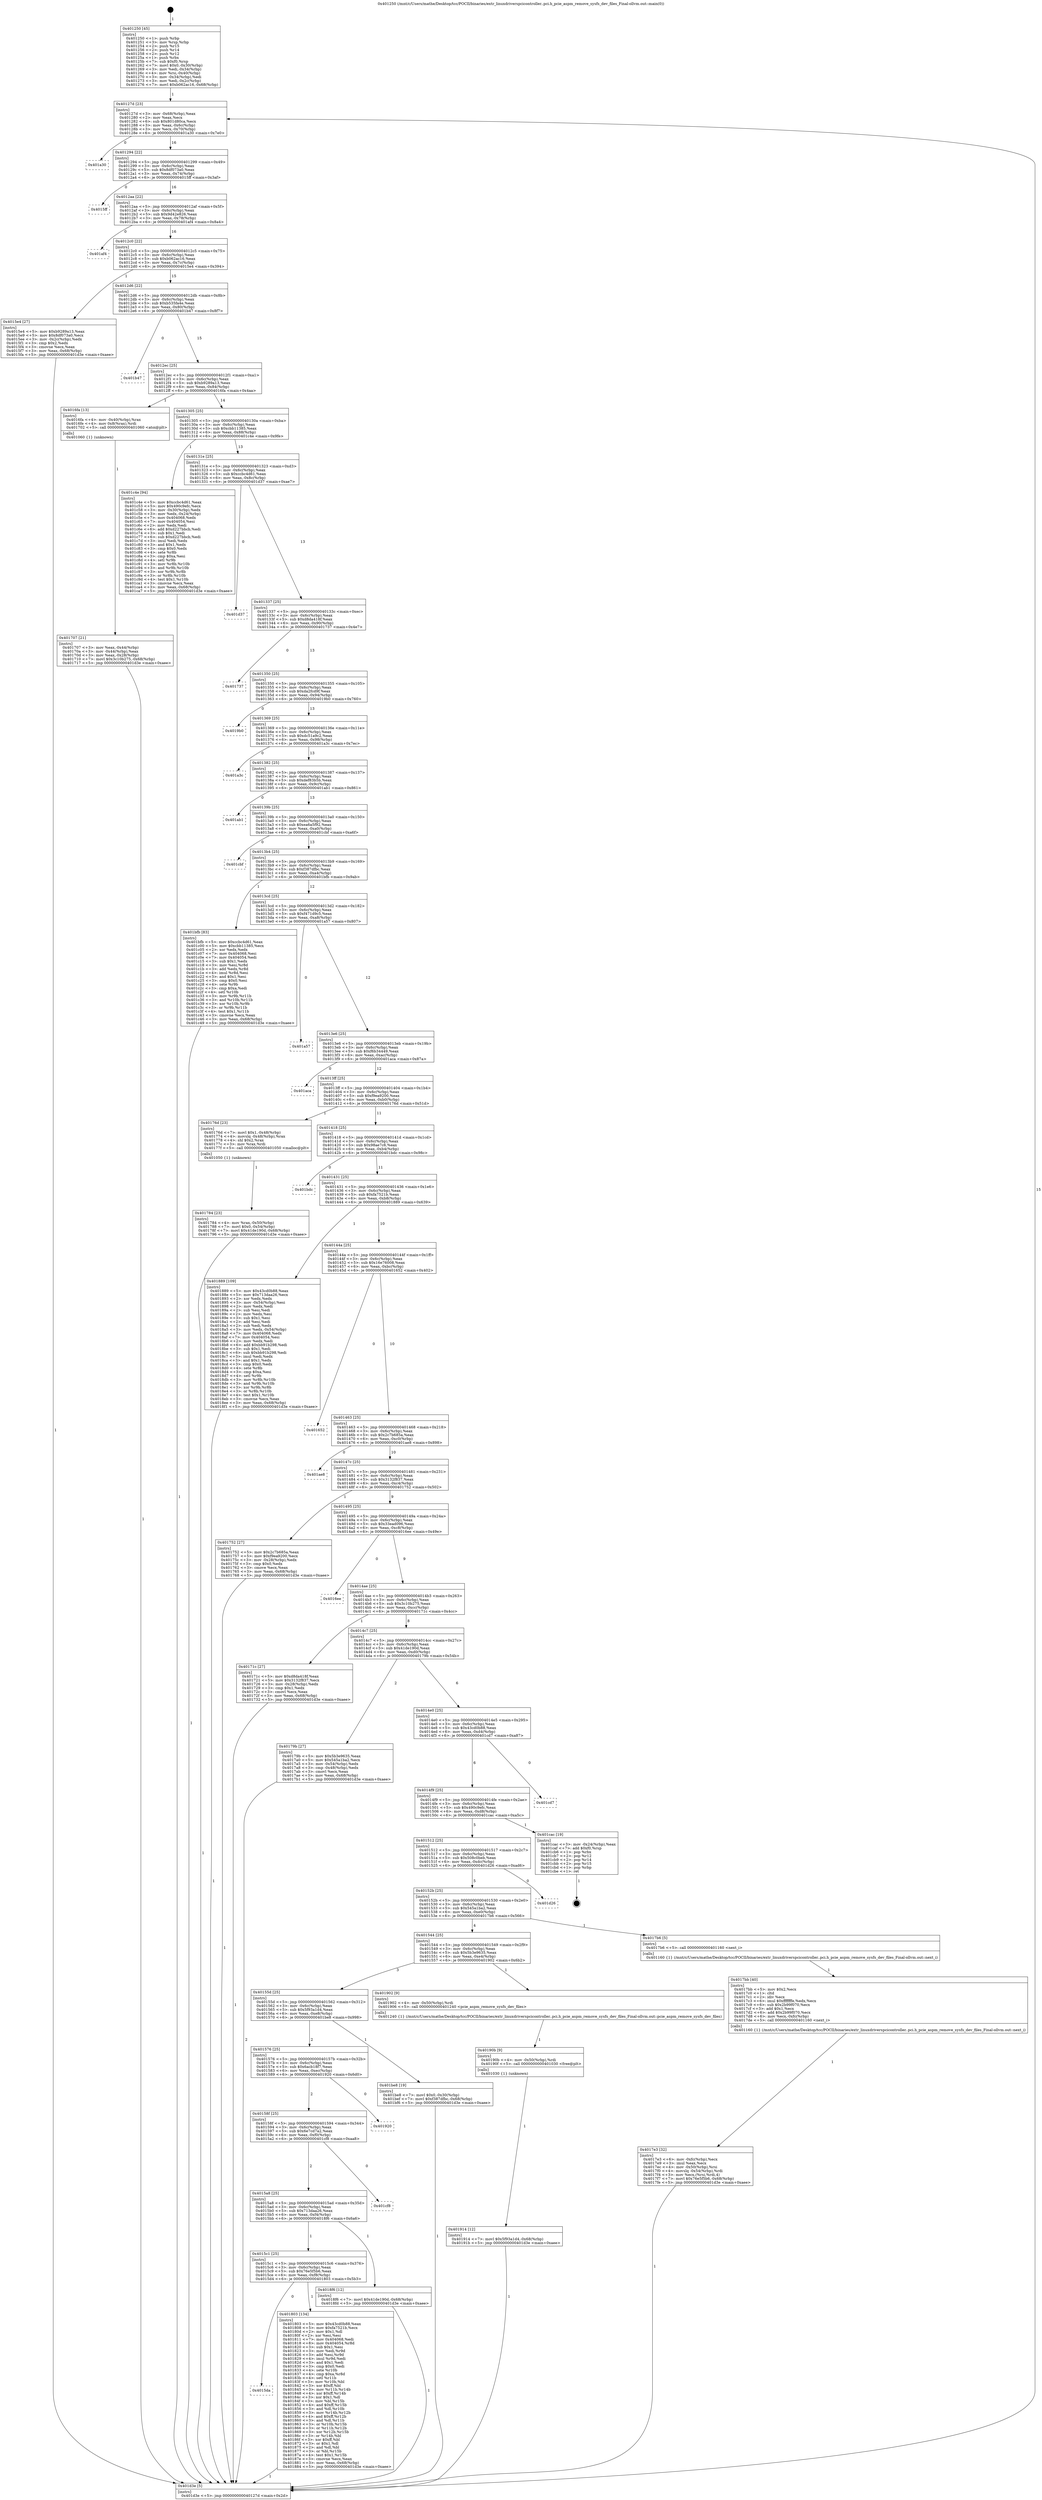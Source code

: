 digraph "0x401250" {
  label = "0x401250 (/mnt/c/Users/mathe/Desktop/tcc/POCII/binaries/extr_linuxdriverspcicontroller..pci.h_pcie_aspm_remove_sysfs_dev_files_Final-ollvm.out::main(0))"
  labelloc = "t"
  node[shape=record]

  Entry [label="",width=0.3,height=0.3,shape=circle,fillcolor=black,style=filled]
  "0x40127d" [label="{
     0x40127d [23]\l
     | [instrs]\l
     &nbsp;&nbsp;0x40127d \<+3\>: mov -0x68(%rbp),%eax\l
     &nbsp;&nbsp;0x401280 \<+2\>: mov %eax,%ecx\l
     &nbsp;&nbsp;0x401282 \<+6\>: sub $0x801d80ca,%ecx\l
     &nbsp;&nbsp;0x401288 \<+3\>: mov %eax,-0x6c(%rbp)\l
     &nbsp;&nbsp;0x40128b \<+3\>: mov %ecx,-0x70(%rbp)\l
     &nbsp;&nbsp;0x40128e \<+6\>: je 0000000000401a30 \<main+0x7e0\>\l
  }"]
  "0x401a30" [label="{
     0x401a30\l
  }", style=dashed]
  "0x401294" [label="{
     0x401294 [22]\l
     | [instrs]\l
     &nbsp;&nbsp;0x401294 \<+5\>: jmp 0000000000401299 \<main+0x49\>\l
     &nbsp;&nbsp;0x401299 \<+3\>: mov -0x6c(%rbp),%eax\l
     &nbsp;&nbsp;0x40129c \<+5\>: sub $0x8df073a0,%eax\l
     &nbsp;&nbsp;0x4012a1 \<+3\>: mov %eax,-0x74(%rbp)\l
     &nbsp;&nbsp;0x4012a4 \<+6\>: je 00000000004015ff \<main+0x3af\>\l
  }"]
  Exit [label="",width=0.3,height=0.3,shape=circle,fillcolor=black,style=filled,peripheries=2]
  "0x4015ff" [label="{
     0x4015ff\l
  }", style=dashed]
  "0x4012aa" [label="{
     0x4012aa [22]\l
     | [instrs]\l
     &nbsp;&nbsp;0x4012aa \<+5\>: jmp 00000000004012af \<main+0x5f\>\l
     &nbsp;&nbsp;0x4012af \<+3\>: mov -0x6c(%rbp),%eax\l
     &nbsp;&nbsp;0x4012b2 \<+5\>: sub $0x9d42e826,%eax\l
     &nbsp;&nbsp;0x4012b7 \<+3\>: mov %eax,-0x78(%rbp)\l
     &nbsp;&nbsp;0x4012ba \<+6\>: je 0000000000401af4 \<main+0x8a4\>\l
  }"]
  "0x401914" [label="{
     0x401914 [12]\l
     | [instrs]\l
     &nbsp;&nbsp;0x401914 \<+7\>: movl $0x5f93a1d4,-0x68(%rbp)\l
     &nbsp;&nbsp;0x40191b \<+5\>: jmp 0000000000401d3e \<main+0xaee\>\l
  }"]
  "0x401af4" [label="{
     0x401af4\l
  }", style=dashed]
  "0x4012c0" [label="{
     0x4012c0 [22]\l
     | [instrs]\l
     &nbsp;&nbsp;0x4012c0 \<+5\>: jmp 00000000004012c5 \<main+0x75\>\l
     &nbsp;&nbsp;0x4012c5 \<+3\>: mov -0x6c(%rbp),%eax\l
     &nbsp;&nbsp;0x4012c8 \<+5\>: sub $0xb062ac16,%eax\l
     &nbsp;&nbsp;0x4012cd \<+3\>: mov %eax,-0x7c(%rbp)\l
     &nbsp;&nbsp;0x4012d0 \<+6\>: je 00000000004015e4 \<main+0x394\>\l
  }"]
  "0x40190b" [label="{
     0x40190b [9]\l
     | [instrs]\l
     &nbsp;&nbsp;0x40190b \<+4\>: mov -0x50(%rbp),%rdi\l
     &nbsp;&nbsp;0x40190f \<+5\>: call 0000000000401030 \<free@plt\>\l
     | [calls]\l
     &nbsp;&nbsp;0x401030 \{1\} (unknown)\l
  }"]
  "0x4015e4" [label="{
     0x4015e4 [27]\l
     | [instrs]\l
     &nbsp;&nbsp;0x4015e4 \<+5\>: mov $0xb9289a13,%eax\l
     &nbsp;&nbsp;0x4015e9 \<+5\>: mov $0x8df073a0,%ecx\l
     &nbsp;&nbsp;0x4015ee \<+3\>: mov -0x2c(%rbp),%edx\l
     &nbsp;&nbsp;0x4015f1 \<+3\>: cmp $0x2,%edx\l
     &nbsp;&nbsp;0x4015f4 \<+3\>: cmovne %ecx,%eax\l
     &nbsp;&nbsp;0x4015f7 \<+3\>: mov %eax,-0x68(%rbp)\l
     &nbsp;&nbsp;0x4015fa \<+5\>: jmp 0000000000401d3e \<main+0xaee\>\l
  }"]
  "0x4012d6" [label="{
     0x4012d6 [22]\l
     | [instrs]\l
     &nbsp;&nbsp;0x4012d6 \<+5\>: jmp 00000000004012db \<main+0x8b\>\l
     &nbsp;&nbsp;0x4012db \<+3\>: mov -0x6c(%rbp),%eax\l
     &nbsp;&nbsp;0x4012de \<+5\>: sub $0xb535fa4e,%eax\l
     &nbsp;&nbsp;0x4012e3 \<+3\>: mov %eax,-0x80(%rbp)\l
     &nbsp;&nbsp;0x4012e6 \<+6\>: je 0000000000401b47 \<main+0x8f7\>\l
  }"]
  "0x401d3e" [label="{
     0x401d3e [5]\l
     | [instrs]\l
     &nbsp;&nbsp;0x401d3e \<+5\>: jmp 000000000040127d \<main+0x2d\>\l
  }"]
  "0x401250" [label="{
     0x401250 [45]\l
     | [instrs]\l
     &nbsp;&nbsp;0x401250 \<+1\>: push %rbp\l
     &nbsp;&nbsp;0x401251 \<+3\>: mov %rsp,%rbp\l
     &nbsp;&nbsp;0x401254 \<+2\>: push %r15\l
     &nbsp;&nbsp;0x401256 \<+2\>: push %r14\l
     &nbsp;&nbsp;0x401258 \<+2\>: push %r12\l
     &nbsp;&nbsp;0x40125a \<+1\>: push %rbx\l
     &nbsp;&nbsp;0x40125b \<+7\>: sub $0xf0,%rsp\l
     &nbsp;&nbsp;0x401262 \<+7\>: movl $0x0,-0x30(%rbp)\l
     &nbsp;&nbsp;0x401269 \<+3\>: mov %edi,-0x34(%rbp)\l
     &nbsp;&nbsp;0x40126c \<+4\>: mov %rsi,-0x40(%rbp)\l
     &nbsp;&nbsp;0x401270 \<+3\>: mov -0x34(%rbp),%edi\l
     &nbsp;&nbsp;0x401273 \<+3\>: mov %edi,-0x2c(%rbp)\l
     &nbsp;&nbsp;0x401276 \<+7\>: movl $0xb062ac16,-0x68(%rbp)\l
  }"]
  "0x4015da" [label="{
     0x4015da\l
  }", style=dashed]
  "0x401b47" [label="{
     0x401b47\l
  }", style=dashed]
  "0x4012ec" [label="{
     0x4012ec [25]\l
     | [instrs]\l
     &nbsp;&nbsp;0x4012ec \<+5\>: jmp 00000000004012f1 \<main+0xa1\>\l
     &nbsp;&nbsp;0x4012f1 \<+3\>: mov -0x6c(%rbp),%eax\l
     &nbsp;&nbsp;0x4012f4 \<+5\>: sub $0xb9289a13,%eax\l
     &nbsp;&nbsp;0x4012f9 \<+6\>: mov %eax,-0x84(%rbp)\l
     &nbsp;&nbsp;0x4012ff \<+6\>: je 00000000004016fa \<main+0x4aa\>\l
  }"]
  "0x401803" [label="{
     0x401803 [134]\l
     | [instrs]\l
     &nbsp;&nbsp;0x401803 \<+5\>: mov $0x43cd0b88,%eax\l
     &nbsp;&nbsp;0x401808 \<+5\>: mov $0xfa7521b,%ecx\l
     &nbsp;&nbsp;0x40180d \<+2\>: mov $0x1,%dl\l
     &nbsp;&nbsp;0x40180f \<+2\>: xor %esi,%esi\l
     &nbsp;&nbsp;0x401811 \<+7\>: mov 0x404068,%edi\l
     &nbsp;&nbsp;0x401818 \<+8\>: mov 0x404054,%r8d\l
     &nbsp;&nbsp;0x401820 \<+3\>: sub $0x1,%esi\l
     &nbsp;&nbsp;0x401823 \<+3\>: mov %edi,%r9d\l
     &nbsp;&nbsp;0x401826 \<+3\>: add %esi,%r9d\l
     &nbsp;&nbsp;0x401829 \<+4\>: imul %r9d,%edi\l
     &nbsp;&nbsp;0x40182d \<+3\>: and $0x1,%edi\l
     &nbsp;&nbsp;0x401830 \<+3\>: cmp $0x0,%edi\l
     &nbsp;&nbsp;0x401833 \<+4\>: sete %r10b\l
     &nbsp;&nbsp;0x401837 \<+4\>: cmp $0xa,%r8d\l
     &nbsp;&nbsp;0x40183b \<+4\>: setl %r11b\l
     &nbsp;&nbsp;0x40183f \<+3\>: mov %r10b,%bl\l
     &nbsp;&nbsp;0x401842 \<+3\>: xor $0xff,%bl\l
     &nbsp;&nbsp;0x401845 \<+3\>: mov %r11b,%r14b\l
     &nbsp;&nbsp;0x401848 \<+4\>: xor $0xff,%r14b\l
     &nbsp;&nbsp;0x40184c \<+3\>: xor $0x1,%dl\l
     &nbsp;&nbsp;0x40184f \<+3\>: mov %bl,%r15b\l
     &nbsp;&nbsp;0x401852 \<+4\>: and $0xff,%r15b\l
     &nbsp;&nbsp;0x401856 \<+3\>: and %dl,%r10b\l
     &nbsp;&nbsp;0x401859 \<+3\>: mov %r14b,%r12b\l
     &nbsp;&nbsp;0x40185c \<+4\>: and $0xff,%r12b\l
     &nbsp;&nbsp;0x401860 \<+3\>: and %dl,%r11b\l
     &nbsp;&nbsp;0x401863 \<+3\>: or %r10b,%r15b\l
     &nbsp;&nbsp;0x401866 \<+3\>: or %r11b,%r12b\l
     &nbsp;&nbsp;0x401869 \<+3\>: xor %r12b,%r15b\l
     &nbsp;&nbsp;0x40186c \<+3\>: or %r14b,%bl\l
     &nbsp;&nbsp;0x40186f \<+3\>: xor $0xff,%bl\l
     &nbsp;&nbsp;0x401872 \<+3\>: or $0x1,%dl\l
     &nbsp;&nbsp;0x401875 \<+2\>: and %dl,%bl\l
     &nbsp;&nbsp;0x401877 \<+3\>: or %bl,%r15b\l
     &nbsp;&nbsp;0x40187a \<+4\>: test $0x1,%r15b\l
     &nbsp;&nbsp;0x40187e \<+3\>: cmovne %ecx,%eax\l
     &nbsp;&nbsp;0x401881 \<+3\>: mov %eax,-0x68(%rbp)\l
     &nbsp;&nbsp;0x401884 \<+5\>: jmp 0000000000401d3e \<main+0xaee\>\l
  }"]
  "0x4016fa" [label="{
     0x4016fa [13]\l
     | [instrs]\l
     &nbsp;&nbsp;0x4016fa \<+4\>: mov -0x40(%rbp),%rax\l
     &nbsp;&nbsp;0x4016fe \<+4\>: mov 0x8(%rax),%rdi\l
     &nbsp;&nbsp;0x401702 \<+5\>: call 0000000000401060 \<atoi@plt\>\l
     | [calls]\l
     &nbsp;&nbsp;0x401060 \{1\} (unknown)\l
  }"]
  "0x401305" [label="{
     0x401305 [25]\l
     | [instrs]\l
     &nbsp;&nbsp;0x401305 \<+5\>: jmp 000000000040130a \<main+0xba\>\l
     &nbsp;&nbsp;0x40130a \<+3\>: mov -0x6c(%rbp),%eax\l
     &nbsp;&nbsp;0x40130d \<+5\>: sub $0xcbb11385,%eax\l
     &nbsp;&nbsp;0x401312 \<+6\>: mov %eax,-0x88(%rbp)\l
     &nbsp;&nbsp;0x401318 \<+6\>: je 0000000000401c4e \<main+0x9fe\>\l
  }"]
  "0x401707" [label="{
     0x401707 [21]\l
     | [instrs]\l
     &nbsp;&nbsp;0x401707 \<+3\>: mov %eax,-0x44(%rbp)\l
     &nbsp;&nbsp;0x40170a \<+3\>: mov -0x44(%rbp),%eax\l
     &nbsp;&nbsp;0x40170d \<+3\>: mov %eax,-0x28(%rbp)\l
     &nbsp;&nbsp;0x401710 \<+7\>: movl $0x3c10b275,-0x68(%rbp)\l
     &nbsp;&nbsp;0x401717 \<+5\>: jmp 0000000000401d3e \<main+0xaee\>\l
  }"]
  "0x4015c1" [label="{
     0x4015c1 [25]\l
     | [instrs]\l
     &nbsp;&nbsp;0x4015c1 \<+5\>: jmp 00000000004015c6 \<main+0x376\>\l
     &nbsp;&nbsp;0x4015c6 \<+3\>: mov -0x6c(%rbp),%eax\l
     &nbsp;&nbsp;0x4015c9 \<+5\>: sub $0x76e5f5b6,%eax\l
     &nbsp;&nbsp;0x4015ce \<+6\>: mov %eax,-0xf8(%rbp)\l
     &nbsp;&nbsp;0x4015d4 \<+6\>: je 0000000000401803 \<main+0x5b3\>\l
  }"]
  "0x401c4e" [label="{
     0x401c4e [94]\l
     | [instrs]\l
     &nbsp;&nbsp;0x401c4e \<+5\>: mov $0xccbc4d61,%eax\l
     &nbsp;&nbsp;0x401c53 \<+5\>: mov $0x490c9efc,%ecx\l
     &nbsp;&nbsp;0x401c58 \<+3\>: mov -0x30(%rbp),%edx\l
     &nbsp;&nbsp;0x401c5b \<+3\>: mov %edx,-0x24(%rbp)\l
     &nbsp;&nbsp;0x401c5e \<+7\>: mov 0x404068,%edx\l
     &nbsp;&nbsp;0x401c65 \<+7\>: mov 0x404054,%esi\l
     &nbsp;&nbsp;0x401c6c \<+2\>: mov %edx,%edi\l
     &nbsp;&nbsp;0x401c6e \<+6\>: add $0xd227bbcb,%edi\l
     &nbsp;&nbsp;0x401c74 \<+3\>: sub $0x1,%edi\l
     &nbsp;&nbsp;0x401c77 \<+6\>: sub $0xd227bbcb,%edi\l
     &nbsp;&nbsp;0x401c7d \<+3\>: imul %edi,%edx\l
     &nbsp;&nbsp;0x401c80 \<+3\>: and $0x1,%edx\l
     &nbsp;&nbsp;0x401c83 \<+3\>: cmp $0x0,%edx\l
     &nbsp;&nbsp;0x401c86 \<+4\>: sete %r8b\l
     &nbsp;&nbsp;0x401c8a \<+3\>: cmp $0xa,%esi\l
     &nbsp;&nbsp;0x401c8d \<+4\>: setl %r9b\l
     &nbsp;&nbsp;0x401c91 \<+3\>: mov %r8b,%r10b\l
     &nbsp;&nbsp;0x401c94 \<+3\>: and %r9b,%r10b\l
     &nbsp;&nbsp;0x401c97 \<+3\>: xor %r9b,%r8b\l
     &nbsp;&nbsp;0x401c9a \<+3\>: or %r8b,%r10b\l
     &nbsp;&nbsp;0x401c9d \<+4\>: test $0x1,%r10b\l
     &nbsp;&nbsp;0x401ca1 \<+3\>: cmovne %ecx,%eax\l
     &nbsp;&nbsp;0x401ca4 \<+3\>: mov %eax,-0x68(%rbp)\l
     &nbsp;&nbsp;0x401ca7 \<+5\>: jmp 0000000000401d3e \<main+0xaee\>\l
  }"]
  "0x40131e" [label="{
     0x40131e [25]\l
     | [instrs]\l
     &nbsp;&nbsp;0x40131e \<+5\>: jmp 0000000000401323 \<main+0xd3\>\l
     &nbsp;&nbsp;0x401323 \<+3\>: mov -0x6c(%rbp),%eax\l
     &nbsp;&nbsp;0x401326 \<+5\>: sub $0xccbc4d61,%eax\l
     &nbsp;&nbsp;0x40132b \<+6\>: mov %eax,-0x8c(%rbp)\l
     &nbsp;&nbsp;0x401331 \<+6\>: je 0000000000401d37 \<main+0xae7\>\l
  }"]
  "0x4018f6" [label="{
     0x4018f6 [12]\l
     | [instrs]\l
     &nbsp;&nbsp;0x4018f6 \<+7\>: movl $0x41de190d,-0x68(%rbp)\l
     &nbsp;&nbsp;0x4018fd \<+5\>: jmp 0000000000401d3e \<main+0xaee\>\l
  }"]
  "0x401d37" [label="{
     0x401d37\l
  }", style=dashed]
  "0x401337" [label="{
     0x401337 [25]\l
     | [instrs]\l
     &nbsp;&nbsp;0x401337 \<+5\>: jmp 000000000040133c \<main+0xec\>\l
     &nbsp;&nbsp;0x40133c \<+3\>: mov -0x6c(%rbp),%eax\l
     &nbsp;&nbsp;0x40133f \<+5\>: sub $0xd8da418f,%eax\l
     &nbsp;&nbsp;0x401344 \<+6\>: mov %eax,-0x90(%rbp)\l
     &nbsp;&nbsp;0x40134a \<+6\>: je 0000000000401737 \<main+0x4e7\>\l
  }"]
  "0x4015a8" [label="{
     0x4015a8 [25]\l
     | [instrs]\l
     &nbsp;&nbsp;0x4015a8 \<+5\>: jmp 00000000004015ad \<main+0x35d\>\l
     &nbsp;&nbsp;0x4015ad \<+3\>: mov -0x6c(%rbp),%eax\l
     &nbsp;&nbsp;0x4015b0 \<+5\>: sub $0x713daa26,%eax\l
     &nbsp;&nbsp;0x4015b5 \<+6\>: mov %eax,-0xf4(%rbp)\l
     &nbsp;&nbsp;0x4015bb \<+6\>: je 00000000004018f6 \<main+0x6a6\>\l
  }"]
  "0x401737" [label="{
     0x401737\l
  }", style=dashed]
  "0x401350" [label="{
     0x401350 [25]\l
     | [instrs]\l
     &nbsp;&nbsp;0x401350 \<+5\>: jmp 0000000000401355 \<main+0x105\>\l
     &nbsp;&nbsp;0x401355 \<+3\>: mov -0x6c(%rbp),%eax\l
     &nbsp;&nbsp;0x401358 \<+5\>: sub $0xda2fcd9f,%eax\l
     &nbsp;&nbsp;0x40135d \<+6\>: mov %eax,-0x94(%rbp)\l
     &nbsp;&nbsp;0x401363 \<+6\>: je 00000000004019b0 \<main+0x760\>\l
  }"]
  "0x401cf8" [label="{
     0x401cf8\l
  }", style=dashed]
  "0x4019b0" [label="{
     0x4019b0\l
  }", style=dashed]
  "0x401369" [label="{
     0x401369 [25]\l
     | [instrs]\l
     &nbsp;&nbsp;0x401369 \<+5\>: jmp 000000000040136e \<main+0x11e\>\l
     &nbsp;&nbsp;0x40136e \<+3\>: mov -0x6c(%rbp),%eax\l
     &nbsp;&nbsp;0x401371 \<+5\>: sub $0xdc51a9c2,%eax\l
     &nbsp;&nbsp;0x401376 \<+6\>: mov %eax,-0x98(%rbp)\l
     &nbsp;&nbsp;0x40137c \<+6\>: je 0000000000401a3c \<main+0x7ec\>\l
  }"]
  "0x40158f" [label="{
     0x40158f [25]\l
     | [instrs]\l
     &nbsp;&nbsp;0x40158f \<+5\>: jmp 0000000000401594 \<main+0x344\>\l
     &nbsp;&nbsp;0x401594 \<+3\>: mov -0x6c(%rbp),%eax\l
     &nbsp;&nbsp;0x401597 \<+5\>: sub $0x6e7cd7a2,%eax\l
     &nbsp;&nbsp;0x40159c \<+6\>: mov %eax,-0xf0(%rbp)\l
     &nbsp;&nbsp;0x4015a2 \<+6\>: je 0000000000401cf8 \<main+0xaa8\>\l
  }"]
  "0x401a3c" [label="{
     0x401a3c\l
  }", style=dashed]
  "0x401382" [label="{
     0x401382 [25]\l
     | [instrs]\l
     &nbsp;&nbsp;0x401382 \<+5\>: jmp 0000000000401387 \<main+0x137\>\l
     &nbsp;&nbsp;0x401387 \<+3\>: mov -0x6c(%rbp),%eax\l
     &nbsp;&nbsp;0x40138a \<+5\>: sub $0xdef83b5b,%eax\l
     &nbsp;&nbsp;0x40138f \<+6\>: mov %eax,-0x9c(%rbp)\l
     &nbsp;&nbsp;0x401395 \<+6\>: je 0000000000401ab1 \<main+0x861\>\l
  }"]
  "0x401920" [label="{
     0x401920\l
  }", style=dashed]
  "0x401ab1" [label="{
     0x401ab1\l
  }", style=dashed]
  "0x40139b" [label="{
     0x40139b [25]\l
     | [instrs]\l
     &nbsp;&nbsp;0x40139b \<+5\>: jmp 00000000004013a0 \<main+0x150\>\l
     &nbsp;&nbsp;0x4013a0 \<+3\>: mov -0x6c(%rbp),%eax\l
     &nbsp;&nbsp;0x4013a3 \<+5\>: sub $0xea6a5f92,%eax\l
     &nbsp;&nbsp;0x4013a8 \<+6\>: mov %eax,-0xa0(%rbp)\l
     &nbsp;&nbsp;0x4013ae \<+6\>: je 0000000000401cbf \<main+0xa6f\>\l
  }"]
  "0x401576" [label="{
     0x401576 [25]\l
     | [instrs]\l
     &nbsp;&nbsp;0x401576 \<+5\>: jmp 000000000040157b \<main+0x32b\>\l
     &nbsp;&nbsp;0x40157b \<+3\>: mov -0x6c(%rbp),%eax\l
     &nbsp;&nbsp;0x40157e \<+5\>: sub $0x6acb18f7,%eax\l
     &nbsp;&nbsp;0x401583 \<+6\>: mov %eax,-0xec(%rbp)\l
     &nbsp;&nbsp;0x401589 \<+6\>: je 0000000000401920 \<main+0x6d0\>\l
  }"]
  "0x401cbf" [label="{
     0x401cbf\l
  }", style=dashed]
  "0x4013b4" [label="{
     0x4013b4 [25]\l
     | [instrs]\l
     &nbsp;&nbsp;0x4013b4 \<+5\>: jmp 00000000004013b9 \<main+0x169\>\l
     &nbsp;&nbsp;0x4013b9 \<+3\>: mov -0x6c(%rbp),%eax\l
     &nbsp;&nbsp;0x4013bc \<+5\>: sub $0xf387dfbc,%eax\l
     &nbsp;&nbsp;0x4013c1 \<+6\>: mov %eax,-0xa4(%rbp)\l
     &nbsp;&nbsp;0x4013c7 \<+6\>: je 0000000000401bfb \<main+0x9ab\>\l
  }"]
  "0x401be8" [label="{
     0x401be8 [19]\l
     | [instrs]\l
     &nbsp;&nbsp;0x401be8 \<+7\>: movl $0x0,-0x30(%rbp)\l
     &nbsp;&nbsp;0x401bef \<+7\>: movl $0xf387dfbc,-0x68(%rbp)\l
     &nbsp;&nbsp;0x401bf6 \<+5\>: jmp 0000000000401d3e \<main+0xaee\>\l
  }"]
  "0x401bfb" [label="{
     0x401bfb [83]\l
     | [instrs]\l
     &nbsp;&nbsp;0x401bfb \<+5\>: mov $0xccbc4d61,%eax\l
     &nbsp;&nbsp;0x401c00 \<+5\>: mov $0xcbb11385,%ecx\l
     &nbsp;&nbsp;0x401c05 \<+2\>: xor %edx,%edx\l
     &nbsp;&nbsp;0x401c07 \<+7\>: mov 0x404068,%esi\l
     &nbsp;&nbsp;0x401c0e \<+7\>: mov 0x404054,%edi\l
     &nbsp;&nbsp;0x401c15 \<+3\>: sub $0x1,%edx\l
     &nbsp;&nbsp;0x401c18 \<+3\>: mov %esi,%r8d\l
     &nbsp;&nbsp;0x401c1b \<+3\>: add %edx,%r8d\l
     &nbsp;&nbsp;0x401c1e \<+4\>: imul %r8d,%esi\l
     &nbsp;&nbsp;0x401c22 \<+3\>: and $0x1,%esi\l
     &nbsp;&nbsp;0x401c25 \<+3\>: cmp $0x0,%esi\l
     &nbsp;&nbsp;0x401c28 \<+4\>: sete %r9b\l
     &nbsp;&nbsp;0x401c2c \<+3\>: cmp $0xa,%edi\l
     &nbsp;&nbsp;0x401c2f \<+4\>: setl %r10b\l
     &nbsp;&nbsp;0x401c33 \<+3\>: mov %r9b,%r11b\l
     &nbsp;&nbsp;0x401c36 \<+3\>: and %r10b,%r11b\l
     &nbsp;&nbsp;0x401c39 \<+3\>: xor %r10b,%r9b\l
     &nbsp;&nbsp;0x401c3c \<+3\>: or %r9b,%r11b\l
     &nbsp;&nbsp;0x401c3f \<+4\>: test $0x1,%r11b\l
     &nbsp;&nbsp;0x401c43 \<+3\>: cmovne %ecx,%eax\l
     &nbsp;&nbsp;0x401c46 \<+3\>: mov %eax,-0x68(%rbp)\l
     &nbsp;&nbsp;0x401c49 \<+5\>: jmp 0000000000401d3e \<main+0xaee\>\l
  }"]
  "0x4013cd" [label="{
     0x4013cd [25]\l
     | [instrs]\l
     &nbsp;&nbsp;0x4013cd \<+5\>: jmp 00000000004013d2 \<main+0x182\>\l
     &nbsp;&nbsp;0x4013d2 \<+3\>: mov -0x6c(%rbp),%eax\l
     &nbsp;&nbsp;0x4013d5 \<+5\>: sub $0xf471d9c5,%eax\l
     &nbsp;&nbsp;0x4013da \<+6\>: mov %eax,-0xa8(%rbp)\l
     &nbsp;&nbsp;0x4013e0 \<+6\>: je 0000000000401a57 \<main+0x807\>\l
  }"]
  "0x40155d" [label="{
     0x40155d [25]\l
     | [instrs]\l
     &nbsp;&nbsp;0x40155d \<+5\>: jmp 0000000000401562 \<main+0x312\>\l
     &nbsp;&nbsp;0x401562 \<+3\>: mov -0x6c(%rbp),%eax\l
     &nbsp;&nbsp;0x401565 \<+5\>: sub $0x5f93a1d4,%eax\l
     &nbsp;&nbsp;0x40156a \<+6\>: mov %eax,-0xe8(%rbp)\l
     &nbsp;&nbsp;0x401570 \<+6\>: je 0000000000401be8 \<main+0x998\>\l
  }"]
  "0x401a57" [label="{
     0x401a57\l
  }", style=dashed]
  "0x4013e6" [label="{
     0x4013e6 [25]\l
     | [instrs]\l
     &nbsp;&nbsp;0x4013e6 \<+5\>: jmp 00000000004013eb \<main+0x19b\>\l
     &nbsp;&nbsp;0x4013eb \<+3\>: mov -0x6c(%rbp),%eax\l
     &nbsp;&nbsp;0x4013ee \<+5\>: sub $0xf6b34449,%eax\l
     &nbsp;&nbsp;0x4013f3 \<+6\>: mov %eax,-0xac(%rbp)\l
     &nbsp;&nbsp;0x4013f9 \<+6\>: je 0000000000401aca \<main+0x87a\>\l
  }"]
  "0x401902" [label="{
     0x401902 [9]\l
     | [instrs]\l
     &nbsp;&nbsp;0x401902 \<+4\>: mov -0x50(%rbp),%rdi\l
     &nbsp;&nbsp;0x401906 \<+5\>: call 0000000000401240 \<pcie_aspm_remove_sysfs_dev_files\>\l
     | [calls]\l
     &nbsp;&nbsp;0x401240 \{1\} (/mnt/c/Users/mathe/Desktop/tcc/POCII/binaries/extr_linuxdriverspcicontroller..pci.h_pcie_aspm_remove_sysfs_dev_files_Final-ollvm.out::pcie_aspm_remove_sysfs_dev_files)\l
  }"]
  "0x401aca" [label="{
     0x401aca\l
  }", style=dashed]
  "0x4013ff" [label="{
     0x4013ff [25]\l
     | [instrs]\l
     &nbsp;&nbsp;0x4013ff \<+5\>: jmp 0000000000401404 \<main+0x1b4\>\l
     &nbsp;&nbsp;0x401404 \<+3\>: mov -0x6c(%rbp),%eax\l
     &nbsp;&nbsp;0x401407 \<+5\>: sub $0xf9ea9200,%eax\l
     &nbsp;&nbsp;0x40140c \<+6\>: mov %eax,-0xb0(%rbp)\l
     &nbsp;&nbsp;0x401412 \<+6\>: je 000000000040176d \<main+0x51d\>\l
  }"]
  "0x4017e3" [label="{
     0x4017e3 [32]\l
     | [instrs]\l
     &nbsp;&nbsp;0x4017e3 \<+6\>: mov -0xfc(%rbp),%ecx\l
     &nbsp;&nbsp;0x4017e9 \<+3\>: imul %eax,%ecx\l
     &nbsp;&nbsp;0x4017ec \<+4\>: mov -0x50(%rbp),%rsi\l
     &nbsp;&nbsp;0x4017f0 \<+4\>: movslq -0x54(%rbp),%rdi\l
     &nbsp;&nbsp;0x4017f4 \<+3\>: mov %ecx,(%rsi,%rdi,4)\l
     &nbsp;&nbsp;0x4017f7 \<+7\>: movl $0x76e5f5b6,-0x68(%rbp)\l
     &nbsp;&nbsp;0x4017fe \<+5\>: jmp 0000000000401d3e \<main+0xaee\>\l
  }"]
  "0x40176d" [label="{
     0x40176d [23]\l
     | [instrs]\l
     &nbsp;&nbsp;0x40176d \<+7\>: movl $0x1,-0x48(%rbp)\l
     &nbsp;&nbsp;0x401774 \<+4\>: movslq -0x48(%rbp),%rax\l
     &nbsp;&nbsp;0x401778 \<+4\>: shl $0x2,%rax\l
     &nbsp;&nbsp;0x40177c \<+3\>: mov %rax,%rdi\l
     &nbsp;&nbsp;0x40177f \<+5\>: call 0000000000401050 \<malloc@plt\>\l
     | [calls]\l
     &nbsp;&nbsp;0x401050 \{1\} (unknown)\l
  }"]
  "0x401418" [label="{
     0x401418 [25]\l
     | [instrs]\l
     &nbsp;&nbsp;0x401418 \<+5\>: jmp 000000000040141d \<main+0x1cd\>\l
     &nbsp;&nbsp;0x40141d \<+3\>: mov -0x6c(%rbp),%eax\l
     &nbsp;&nbsp;0x401420 \<+5\>: sub $0x98ae7c6,%eax\l
     &nbsp;&nbsp;0x401425 \<+6\>: mov %eax,-0xb4(%rbp)\l
     &nbsp;&nbsp;0x40142b \<+6\>: je 0000000000401bdc \<main+0x98c\>\l
  }"]
  "0x4017bb" [label="{
     0x4017bb [40]\l
     | [instrs]\l
     &nbsp;&nbsp;0x4017bb \<+5\>: mov $0x2,%ecx\l
     &nbsp;&nbsp;0x4017c0 \<+1\>: cltd\l
     &nbsp;&nbsp;0x4017c1 \<+2\>: idiv %ecx\l
     &nbsp;&nbsp;0x4017c3 \<+6\>: imul $0xfffffffe,%edx,%ecx\l
     &nbsp;&nbsp;0x4017c9 \<+6\>: sub $0x2b99f070,%ecx\l
     &nbsp;&nbsp;0x4017cf \<+3\>: add $0x1,%ecx\l
     &nbsp;&nbsp;0x4017d2 \<+6\>: add $0x2b99f070,%ecx\l
     &nbsp;&nbsp;0x4017d8 \<+6\>: mov %ecx,-0xfc(%rbp)\l
     &nbsp;&nbsp;0x4017de \<+5\>: call 0000000000401160 \<next_i\>\l
     | [calls]\l
     &nbsp;&nbsp;0x401160 \{1\} (/mnt/c/Users/mathe/Desktop/tcc/POCII/binaries/extr_linuxdriverspcicontroller..pci.h_pcie_aspm_remove_sysfs_dev_files_Final-ollvm.out::next_i)\l
  }"]
  "0x401bdc" [label="{
     0x401bdc\l
  }", style=dashed]
  "0x401431" [label="{
     0x401431 [25]\l
     | [instrs]\l
     &nbsp;&nbsp;0x401431 \<+5\>: jmp 0000000000401436 \<main+0x1e6\>\l
     &nbsp;&nbsp;0x401436 \<+3\>: mov -0x6c(%rbp),%eax\l
     &nbsp;&nbsp;0x401439 \<+5\>: sub $0xfa7521b,%eax\l
     &nbsp;&nbsp;0x40143e \<+6\>: mov %eax,-0xb8(%rbp)\l
     &nbsp;&nbsp;0x401444 \<+6\>: je 0000000000401889 \<main+0x639\>\l
  }"]
  "0x401544" [label="{
     0x401544 [25]\l
     | [instrs]\l
     &nbsp;&nbsp;0x401544 \<+5\>: jmp 0000000000401549 \<main+0x2f9\>\l
     &nbsp;&nbsp;0x401549 \<+3\>: mov -0x6c(%rbp),%eax\l
     &nbsp;&nbsp;0x40154c \<+5\>: sub $0x5b3e9635,%eax\l
     &nbsp;&nbsp;0x401551 \<+6\>: mov %eax,-0xe4(%rbp)\l
     &nbsp;&nbsp;0x401557 \<+6\>: je 0000000000401902 \<main+0x6b2\>\l
  }"]
  "0x401889" [label="{
     0x401889 [109]\l
     | [instrs]\l
     &nbsp;&nbsp;0x401889 \<+5\>: mov $0x43cd0b88,%eax\l
     &nbsp;&nbsp;0x40188e \<+5\>: mov $0x713daa26,%ecx\l
     &nbsp;&nbsp;0x401893 \<+2\>: xor %edx,%edx\l
     &nbsp;&nbsp;0x401895 \<+3\>: mov -0x54(%rbp),%esi\l
     &nbsp;&nbsp;0x401898 \<+2\>: mov %edx,%edi\l
     &nbsp;&nbsp;0x40189a \<+2\>: sub %esi,%edi\l
     &nbsp;&nbsp;0x40189c \<+2\>: mov %edx,%esi\l
     &nbsp;&nbsp;0x40189e \<+3\>: sub $0x1,%esi\l
     &nbsp;&nbsp;0x4018a1 \<+2\>: add %esi,%edi\l
     &nbsp;&nbsp;0x4018a3 \<+2\>: sub %edi,%edx\l
     &nbsp;&nbsp;0x4018a5 \<+3\>: mov %edx,-0x54(%rbp)\l
     &nbsp;&nbsp;0x4018a8 \<+7\>: mov 0x404068,%edx\l
     &nbsp;&nbsp;0x4018af \<+7\>: mov 0x404054,%esi\l
     &nbsp;&nbsp;0x4018b6 \<+2\>: mov %edx,%edi\l
     &nbsp;&nbsp;0x4018b8 \<+6\>: add $0xbb91b298,%edi\l
     &nbsp;&nbsp;0x4018be \<+3\>: sub $0x1,%edi\l
     &nbsp;&nbsp;0x4018c1 \<+6\>: sub $0xbb91b298,%edi\l
     &nbsp;&nbsp;0x4018c7 \<+3\>: imul %edi,%edx\l
     &nbsp;&nbsp;0x4018ca \<+3\>: and $0x1,%edx\l
     &nbsp;&nbsp;0x4018cd \<+3\>: cmp $0x0,%edx\l
     &nbsp;&nbsp;0x4018d0 \<+4\>: sete %r8b\l
     &nbsp;&nbsp;0x4018d4 \<+3\>: cmp $0xa,%esi\l
     &nbsp;&nbsp;0x4018d7 \<+4\>: setl %r9b\l
     &nbsp;&nbsp;0x4018db \<+3\>: mov %r8b,%r10b\l
     &nbsp;&nbsp;0x4018de \<+3\>: and %r9b,%r10b\l
     &nbsp;&nbsp;0x4018e1 \<+3\>: xor %r9b,%r8b\l
     &nbsp;&nbsp;0x4018e4 \<+3\>: or %r8b,%r10b\l
     &nbsp;&nbsp;0x4018e7 \<+4\>: test $0x1,%r10b\l
     &nbsp;&nbsp;0x4018eb \<+3\>: cmovne %ecx,%eax\l
     &nbsp;&nbsp;0x4018ee \<+3\>: mov %eax,-0x68(%rbp)\l
     &nbsp;&nbsp;0x4018f1 \<+5\>: jmp 0000000000401d3e \<main+0xaee\>\l
  }"]
  "0x40144a" [label="{
     0x40144a [25]\l
     | [instrs]\l
     &nbsp;&nbsp;0x40144a \<+5\>: jmp 000000000040144f \<main+0x1ff\>\l
     &nbsp;&nbsp;0x40144f \<+3\>: mov -0x6c(%rbp),%eax\l
     &nbsp;&nbsp;0x401452 \<+5\>: sub $0x16e76008,%eax\l
     &nbsp;&nbsp;0x401457 \<+6\>: mov %eax,-0xbc(%rbp)\l
     &nbsp;&nbsp;0x40145d \<+6\>: je 0000000000401652 \<main+0x402\>\l
  }"]
  "0x4017b6" [label="{
     0x4017b6 [5]\l
     | [instrs]\l
     &nbsp;&nbsp;0x4017b6 \<+5\>: call 0000000000401160 \<next_i\>\l
     | [calls]\l
     &nbsp;&nbsp;0x401160 \{1\} (/mnt/c/Users/mathe/Desktop/tcc/POCII/binaries/extr_linuxdriverspcicontroller..pci.h_pcie_aspm_remove_sysfs_dev_files_Final-ollvm.out::next_i)\l
  }"]
  "0x401652" [label="{
     0x401652\l
  }", style=dashed]
  "0x401463" [label="{
     0x401463 [25]\l
     | [instrs]\l
     &nbsp;&nbsp;0x401463 \<+5\>: jmp 0000000000401468 \<main+0x218\>\l
     &nbsp;&nbsp;0x401468 \<+3\>: mov -0x6c(%rbp),%eax\l
     &nbsp;&nbsp;0x40146b \<+5\>: sub $0x2c7b685a,%eax\l
     &nbsp;&nbsp;0x401470 \<+6\>: mov %eax,-0xc0(%rbp)\l
     &nbsp;&nbsp;0x401476 \<+6\>: je 0000000000401ae8 \<main+0x898\>\l
  }"]
  "0x40152b" [label="{
     0x40152b [25]\l
     | [instrs]\l
     &nbsp;&nbsp;0x40152b \<+5\>: jmp 0000000000401530 \<main+0x2e0\>\l
     &nbsp;&nbsp;0x401530 \<+3\>: mov -0x6c(%rbp),%eax\l
     &nbsp;&nbsp;0x401533 \<+5\>: sub $0x545a1ba2,%eax\l
     &nbsp;&nbsp;0x401538 \<+6\>: mov %eax,-0xe0(%rbp)\l
     &nbsp;&nbsp;0x40153e \<+6\>: je 00000000004017b6 \<main+0x566\>\l
  }"]
  "0x401ae8" [label="{
     0x401ae8\l
  }", style=dashed]
  "0x40147c" [label="{
     0x40147c [25]\l
     | [instrs]\l
     &nbsp;&nbsp;0x40147c \<+5\>: jmp 0000000000401481 \<main+0x231\>\l
     &nbsp;&nbsp;0x401481 \<+3\>: mov -0x6c(%rbp),%eax\l
     &nbsp;&nbsp;0x401484 \<+5\>: sub $0x3132f837,%eax\l
     &nbsp;&nbsp;0x401489 \<+6\>: mov %eax,-0xc4(%rbp)\l
     &nbsp;&nbsp;0x40148f \<+6\>: je 0000000000401752 \<main+0x502\>\l
  }"]
  "0x401d26" [label="{
     0x401d26\l
  }", style=dashed]
  "0x401752" [label="{
     0x401752 [27]\l
     | [instrs]\l
     &nbsp;&nbsp;0x401752 \<+5\>: mov $0x2c7b685a,%eax\l
     &nbsp;&nbsp;0x401757 \<+5\>: mov $0xf9ea9200,%ecx\l
     &nbsp;&nbsp;0x40175c \<+3\>: mov -0x28(%rbp),%edx\l
     &nbsp;&nbsp;0x40175f \<+3\>: cmp $0x0,%edx\l
     &nbsp;&nbsp;0x401762 \<+3\>: cmove %ecx,%eax\l
     &nbsp;&nbsp;0x401765 \<+3\>: mov %eax,-0x68(%rbp)\l
     &nbsp;&nbsp;0x401768 \<+5\>: jmp 0000000000401d3e \<main+0xaee\>\l
  }"]
  "0x401495" [label="{
     0x401495 [25]\l
     | [instrs]\l
     &nbsp;&nbsp;0x401495 \<+5\>: jmp 000000000040149a \<main+0x24a\>\l
     &nbsp;&nbsp;0x40149a \<+3\>: mov -0x6c(%rbp),%eax\l
     &nbsp;&nbsp;0x40149d \<+5\>: sub $0x33ead096,%eax\l
     &nbsp;&nbsp;0x4014a2 \<+6\>: mov %eax,-0xc8(%rbp)\l
     &nbsp;&nbsp;0x4014a8 \<+6\>: je 00000000004016ee \<main+0x49e\>\l
  }"]
  "0x401512" [label="{
     0x401512 [25]\l
     | [instrs]\l
     &nbsp;&nbsp;0x401512 \<+5\>: jmp 0000000000401517 \<main+0x2c7\>\l
     &nbsp;&nbsp;0x401517 \<+3\>: mov -0x6c(%rbp),%eax\l
     &nbsp;&nbsp;0x40151a \<+5\>: sub $0x508c0beb,%eax\l
     &nbsp;&nbsp;0x40151f \<+6\>: mov %eax,-0xdc(%rbp)\l
     &nbsp;&nbsp;0x401525 \<+6\>: je 0000000000401d26 \<main+0xad6\>\l
  }"]
  "0x4016ee" [label="{
     0x4016ee\l
  }", style=dashed]
  "0x4014ae" [label="{
     0x4014ae [25]\l
     | [instrs]\l
     &nbsp;&nbsp;0x4014ae \<+5\>: jmp 00000000004014b3 \<main+0x263\>\l
     &nbsp;&nbsp;0x4014b3 \<+3\>: mov -0x6c(%rbp),%eax\l
     &nbsp;&nbsp;0x4014b6 \<+5\>: sub $0x3c10b275,%eax\l
     &nbsp;&nbsp;0x4014bb \<+6\>: mov %eax,-0xcc(%rbp)\l
     &nbsp;&nbsp;0x4014c1 \<+6\>: je 000000000040171c \<main+0x4cc\>\l
  }"]
  "0x401cac" [label="{
     0x401cac [19]\l
     | [instrs]\l
     &nbsp;&nbsp;0x401cac \<+3\>: mov -0x24(%rbp),%eax\l
     &nbsp;&nbsp;0x401caf \<+7\>: add $0xf0,%rsp\l
     &nbsp;&nbsp;0x401cb6 \<+1\>: pop %rbx\l
     &nbsp;&nbsp;0x401cb7 \<+2\>: pop %r12\l
     &nbsp;&nbsp;0x401cb9 \<+2\>: pop %r14\l
     &nbsp;&nbsp;0x401cbb \<+2\>: pop %r15\l
     &nbsp;&nbsp;0x401cbd \<+1\>: pop %rbp\l
     &nbsp;&nbsp;0x401cbe \<+1\>: ret\l
  }"]
  "0x40171c" [label="{
     0x40171c [27]\l
     | [instrs]\l
     &nbsp;&nbsp;0x40171c \<+5\>: mov $0xd8da418f,%eax\l
     &nbsp;&nbsp;0x401721 \<+5\>: mov $0x3132f837,%ecx\l
     &nbsp;&nbsp;0x401726 \<+3\>: mov -0x28(%rbp),%edx\l
     &nbsp;&nbsp;0x401729 \<+3\>: cmp $0x1,%edx\l
     &nbsp;&nbsp;0x40172c \<+3\>: cmovl %ecx,%eax\l
     &nbsp;&nbsp;0x40172f \<+3\>: mov %eax,-0x68(%rbp)\l
     &nbsp;&nbsp;0x401732 \<+5\>: jmp 0000000000401d3e \<main+0xaee\>\l
  }"]
  "0x4014c7" [label="{
     0x4014c7 [25]\l
     | [instrs]\l
     &nbsp;&nbsp;0x4014c7 \<+5\>: jmp 00000000004014cc \<main+0x27c\>\l
     &nbsp;&nbsp;0x4014cc \<+3\>: mov -0x6c(%rbp),%eax\l
     &nbsp;&nbsp;0x4014cf \<+5\>: sub $0x41de190d,%eax\l
     &nbsp;&nbsp;0x4014d4 \<+6\>: mov %eax,-0xd0(%rbp)\l
     &nbsp;&nbsp;0x4014da \<+6\>: je 000000000040179b \<main+0x54b\>\l
  }"]
  "0x401784" [label="{
     0x401784 [23]\l
     | [instrs]\l
     &nbsp;&nbsp;0x401784 \<+4\>: mov %rax,-0x50(%rbp)\l
     &nbsp;&nbsp;0x401788 \<+7\>: movl $0x0,-0x54(%rbp)\l
     &nbsp;&nbsp;0x40178f \<+7\>: movl $0x41de190d,-0x68(%rbp)\l
     &nbsp;&nbsp;0x401796 \<+5\>: jmp 0000000000401d3e \<main+0xaee\>\l
  }"]
  "0x4014f9" [label="{
     0x4014f9 [25]\l
     | [instrs]\l
     &nbsp;&nbsp;0x4014f9 \<+5\>: jmp 00000000004014fe \<main+0x2ae\>\l
     &nbsp;&nbsp;0x4014fe \<+3\>: mov -0x6c(%rbp),%eax\l
     &nbsp;&nbsp;0x401501 \<+5\>: sub $0x490c9efc,%eax\l
     &nbsp;&nbsp;0x401506 \<+6\>: mov %eax,-0xd8(%rbp)\l
     &nbsp;&nbsp;0x40150c \<+6\>: je 0000000000401cac \<main+0xa5c\>\l
  }"]
  "0x40179b" [label="{
     0x40179b [27]\l
     | [instrs]\l
     &nbsp;&nbsp;0x40179b \<+5\>: mov $0x5b3e9635,%eax\l
     &nbsp;&nbsp;0x4017a0 \<+5\>: mov $0x545a1ba2,%ecx\l
     &nbsp;&nbsp;0x4017a5 \<+3\>: mov -0x54(%rbp),%edx\l
     &nbsp;&nbsp;0x4017a8 \<+3\>: cmp -0x48(%rbp),%edx\l
     &nbsp;&nbsp;0x4017ab \<+3\>: cmovl %ecx,%eax\l
     &nbsp;&nbsp;0x4017ae \<+3\>: mov %eax,-0x68(%rbp)\l
     &nbsp;&nbsp;0x4017b1 \<+5\>: jmp 0000000000401d3e \<main+0xaee\>\l
  }"]
  "0x4014e0" [label="{
     0x4014e0 [25]\l
     | [instrs]\l
     &nbsp;&nbsp;0x4014e0 \<+5\>: jmp 00000000004014e5 \<main+0x295\>\l
     &nbsp;&nbsp;0x4014e5 \<+3\>: mov -0x6c(%rbp),%eax\l
     &nbsp;&nbsp;0x4014e8 \<+5\>: sub $0x43cd0b88,%eax\l
     &nbsp;&nbsp;0x4014ed \<+6\>: mov %eax,-0xd4(%rbp)\l
     &nbsp;&nbsp;0x4014f3 \<+6\>: je 0000000000401cd7 \<main+0xa87\>\l
  }"]
  "0x401cd7" [label="{
     0x401cd7\l
  }", style=dashed]
  Entry -> "0x401250" [label=" 1"]
  "0x40127d" -> "0x401a30" [label=" 0"]
  "0x40127d" -> "0x401294" [label=" 16"]
  "0x401cac" -> Exit [label=" 1"]
  "0x401294" -> "0x4015ff" [label=" 0"]
  "0x401294" -> "0x4012aa" [label=" 16"]
  "0x401c4e" -> "0x401d3e" [label=" 1"]
  "0x4012aa" -> "0x401af4" [label=" 0"]
  "0x4012aa" -> "0x4012c0" [label=" 16"]
  "0x401bfb" -> "0x401d3e" [label=" 1"]
  "0x4012c0" -> "0x4015e4" [label=" 1"]
  "0x4012c0" -> "0x4012d6" [label=" 15"]
  "0x4015e4" -> "0x401d3e" [label=" 1"]
  "0x401250" -> "0x40127d" [label=" 1"]
  "0x401d3e" -> "0x40127d" [label=" 15"]
  "0x401be8" -> "0x401d3e" [label=" 1"]
  "0x4012d6" -> "0x401b47" [label=" 0"]
  "0x4012d6" -> "0x4012ec" [label=" 15"]
  "0x401914" -> "0x401d3e" [label=" 1"]
  "0x4012ec" -> "0x4016fa" [label=" 1"]
  "0x4012ec" -> "0x401305" [label=" 14"]
  "0x4016fa" -> "0x401707" [label=" 1"]
  "0x401707" -> "0x401d3e" [label=" 1"]
  "0x40190b" -> "0x401914" [label=" 1"]
  "0x401305" -> "0x401c4e" [label=" 1"]
  "0x401305" -> "0x40131e" [label=" 13"]
  "0x4018f6" -> "0x401d3e" [label=" 1"]
  "0x40131e" -> "0x401d37" [label=" 0"]
  "0x40131e" -> "0x401337" [label=" 13"]
  "0x401889" -> "0x401d3e" [label=" 1"]
  "0x401337" -> "0x401737" [label=" 0"]
  "0x401337" -> "0x401350" [label=" 13"]
  "0x4015c1" -> "0x4015da" [label=" 0"]
  "0x401350" -> "0x4019b0" [label=" 0"]
  "0x401350" -> "0x401369" [label=" 13"]
  "0x4015c1" -> "0x401803" [label=" 1"]
  "0x401369" -> "0x401a3c" [label=" 0"]
  "0x401369" -> "0x401382" [label=" 13"]
  "0x4015a8" -> "0x4015c1" [label=" 1"]
  "0x401382" -> "0x401ab1" [label=" 0"]
  "0x401382" -> "0x40139b" [label=" 13"]
  "0x4015a8" -> "0x4018f6" [label=" 1"]
  "0x40139b" -> "0x401cbf" [label=" 0"]
  "0x40139b" -> "0x4013b4" [label=" 13"]
  "0x40158f" -> "0x4015a8" [label=" 2"]
  "0x4013b4" -> "0x401bfb" [label=" 1"]
  "0x4013b4" -> "0x4013cd" [label=" 12"]
  "0x40158f" -> "0x401cf8" [label=" 0"]
  "0x4013cd" -> "0x401a57" [label=" 0"]
  "0x4013cd" -> "0x4013e6" [label=" 12"]
  "0x401576" -> "0x40158f" [label=" 2"]
  "0x4013e6" -> "0x401aca" [label=" 0"]
  "0x4013e6" -> "0x4013ff" [label=" 12"]
  "0x401576" -> "0x401920" [label=" 0"]
  "0x4013ff" -> "0x40176d" [label=" 1"]
  "0x4013ff" -> "0x401418" [label=" 11"]
  "0x40155d" -> "0x401576" [label=" 2"]
  "0x401418" -> "0x401bdc" [label=" 0"]
  "0x401418" -> "0x401431" [label=" 11"]
  "0x40155d" -> "0x401be8" [label=" 1"]
  "0x401431" -> "0x401889" [label=" 1"]
  "0x401431" -> "0x40144a" [label=" 10"]
  "0x401902" -> "0x40190b" [label=" 1"]
  "0x40144a" -> "0x401652" [label=" 0"]
  "0x40144a" -> "0x401463" [label=" 10"]
  "0x401544" -> "0x40155d" [label=" 3"]
  "0x401463" -> "0x401ae8" [label=" 0"]
  "0x401463" -> "0x40147c" [label=" 10"]
  "0x401803" -> "0x401d3e" [label=" 1"]
  "0x40147c" -> "0x401752" [label=" 1"]
  "0x40147c" -> "0x401495" [label=" 9"]
  "0x4017e3" -> "0x401d3e" [label=" 1"]
  "0x401495" -> "0x4016ee" [label=" 0"]
  "0x401495" -> "0x4014ae" [label=" 9"]
  "0x4017b6" -> "0x4017bb" [label=" 1"]
  "0x4014ae" -> "0x40171c" [label=" 1"]
  "0x4014ae" -> "0x4014c7" [label=" 8"]
  "0x40171c" -> "0x401d3e" [label=" 1"]
  "0x401752" -> "0x401d3e" [label=" 1"]
  "0x40176d" -> "0x401784" [label=" 1"]
  "0x401784" -> "0x401d3e" [label=" 1"]
  "0x40152b" -> "0x401544" [label=" 4"]
  "0x4014c7" -> "0x40179b" [label=" 2"]
  "0x4014c7" -> "0x4014e0" [label=" 6"]
  "0x40179b" -> "0x401d3e" [label=" 2"]
  "0x401544" -> "0x401902" [label=" 1"]
  "0x4014e0" -> "0x401cd7" [label=" 0"]
  "0x4014e0" -> "0x4014f9" [label=" 6"]
  "0x40152b" -> "0x4017b6" [label=" 1"]
  "0x4014f9" -> "0x401cac" [label=" 1"]
  "0x4014f9" -> "0x401512" [label=" 5"]
  "0x4017bb" -> "0x4017e3" [label=" 1"]
  "0x401512" -> "0x401d26" [label=" 0"]
  "0x401512" -> "0x40152b" [label=" 5"]
}
